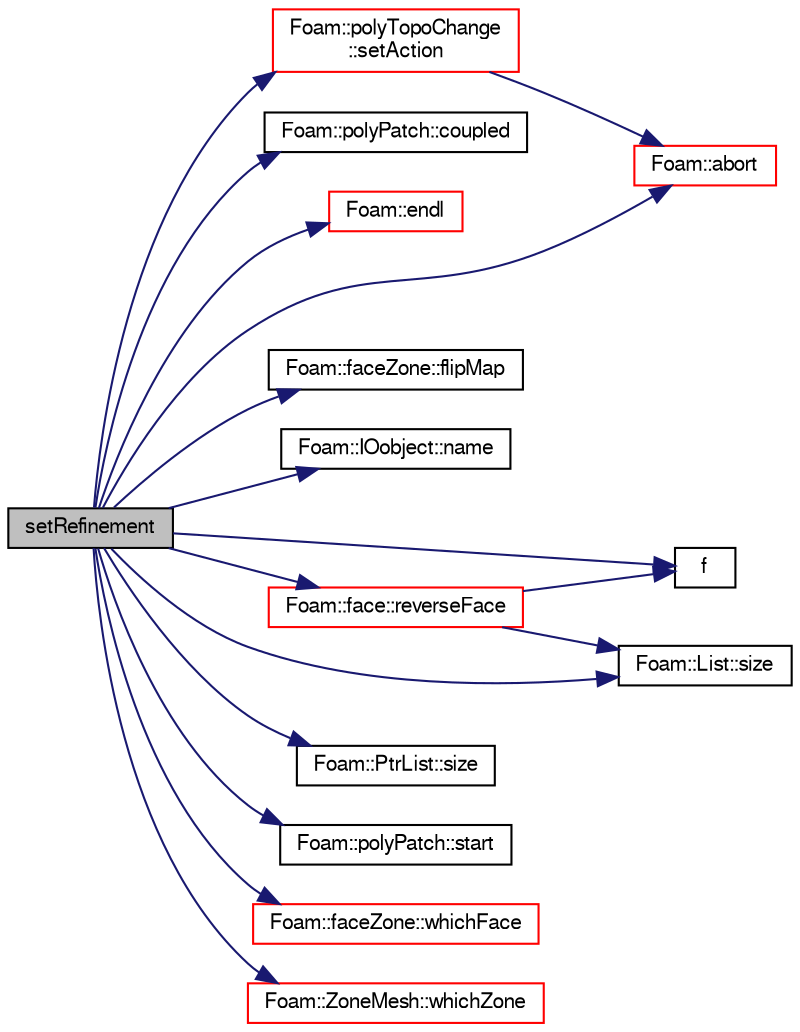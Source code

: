 digraph "setRefinement"
{
  bgcolor="transparent";
  edge [fontname="FreeSans",fontsize="10",labelfontname="FreeSans",labelfontsize="10"];
  node [fontname="FreeSans",fontsize="10",shape=record];
  rankdir="LR";
  Node1 [label="setRefinement",height=0.2,width=0.4,color="black", fillcolor="grey75", style="filled" fontcolor="black"];
  Node1 -> Node2 [color="midnightblue",fontsize="10",style="solid",fontname="FreeSans"];
  Node2 [label="Foam::abort",height=0.2,width=0.4,color="red",URL="$a10237.html#a447107a607d03e417307c203fa5fb44b"];
  Node1 -> Node3 [color="midnightblue",fontsize="10",style="solid",fontname="FreeSans"];
  Node3 [label="Foam::polyPatch::coupled",height=0.2,width=0.4,color="black",URL="$a01877.html#acffd678e538fc569f301aacdb4f019b7",tooltip="Return true if this patch is geometrically coupled (i.e. faces and. "];
  Node1 -> Node4 [color="midnightblue",fontsize="10",style="solid",fontname="FreeSans"];
  Node4 [label="Foam::endl",height=0.2,width=0.4,color="red",URL="$a10237.html#a2db8fe02a0d3909e9351bb4275b23ce4",tooltip="Add newline and flush stream. "];
  Node1 -> Node5 [color="midnightblue",fontsize="10",style="solid",fontname="FreeSans"];
  Node5 [label="f",height=0.2,width=0.4,color="black",URL="$a03529.html#a888be93833ac7a23170555c69c690288"];
  Node1 -> Node6 [color="midnightblue",fontsize="10",style="solid",fontname="FreeSans"];
  Node6 [label="Foam::faceZone::flipMap",height=0.2,width=0.4,color="black",URL="$a00719.html#ae010e9aa1fb7b930973122f73b998498",tooltip="Return face flip map. "];
  Node1 -> Node7 [color="midnightblue",fontsize="10",style="solid",fontname="FreeSans"];
  Node7 [label="Foam::IOobject::name",height=0.2,width=0.4,color="black",URL="$a01142.html#a75b72488d2e82151b025744974919d5d",tooltip="Return name. "];
  Node1 -> Node8 [color="midnightblue",fontsize="10",style="solid",fontname="FreeSans"];
  Node8 [label="Foam::face::reverseFace",height=0.2,width=0.4,color="red",URL="$a00693.html#a9a8f9d432a30b6bd21e700f7d5ed1168",tooltip="Return face with reverse direction. "];
  Node8 -> Node5 [color="midnightblue",fontsize="10",style="solid",fontname="FreeSans"];
  Node8 -> Node9 [color="midnightblue",fontsize="10",style="solid",fontname="FreeSans"];
  Node9 [label="Foam::List::size",height=0.2,width=0.4,color="black",URL="$a01325.html#a8a5f6fa29bd4b500caf186f60245b384",tooltip="Override size to be inconsistent with allocated storage. "];
  Node1 -> Node10 [color="midnightblue",fontsize="10",style="solid",fontname="FreeSans"];
  Node10 [label="Foam::polyTopoChange\l::setAction",height=0.2,width=0.4,color="red",URL="$a01881.html#a40a23962b792d24f4cb999f5b55aece2",tooltip="For compatibility with polyTopoChange: set topological action. "];
  Node10 -> Node2 [color="midnightblue",fontsize="10",style="solid",fontname="FreeSans"];
  Node1 -> Node9 [color="midnightblue",fontsize="10",style="solid",fontname="FreeSans"];
  Node1 -> Node11 [color="midnightblue",fontsize="10",style="solid",fontname="FreeSans"];
  Node11 [label="Foam::PtrList::size",height=0.2,width=0.4,color="black",URL="$a01975.html#a723361dc2020160f5492e8fe2d09fa44",tooltip="Return the number of elements in the PtrList. "];
  Node1 -> Node12 [color="midnightblue",fontsize="10",style="solid",fontname="FreeSans"];
  Node12 [label="Foam::polyPatch::start",height=0.2,width=0.4,color="black",URL="$a01877.html#a861f370e41af7d54d7ff91da65de6e6a",tooltip="Return start label of this patch in the polyMesh face list. "];
  Node1 -> Node13 [color="midnightblue",fontsize="10",style="solid",fontname="FreeSans"];
  Node13 [label="Foam::faceZone::whichFace",height=0.2,width=0.4,color="red",URL="$a00719.html#a44dd2110316f20b114950fef748cb7c2",tooltip="Helper function to re-direct to zone::localID(...) "];
  Node1 -> Node14 [color="midnightblue",fontsize="10",style="solid",fontname="FreeSans"];
  Node14 [label="Foam::ZoneMesh::whichZone",height=0.2,width=0.4,color="red",URL="$a02823.html#a6ffe5ffe3013200c7748e4c8fe8a883b",tooltip="Given a global object index, return the zone it is in. "];
}
